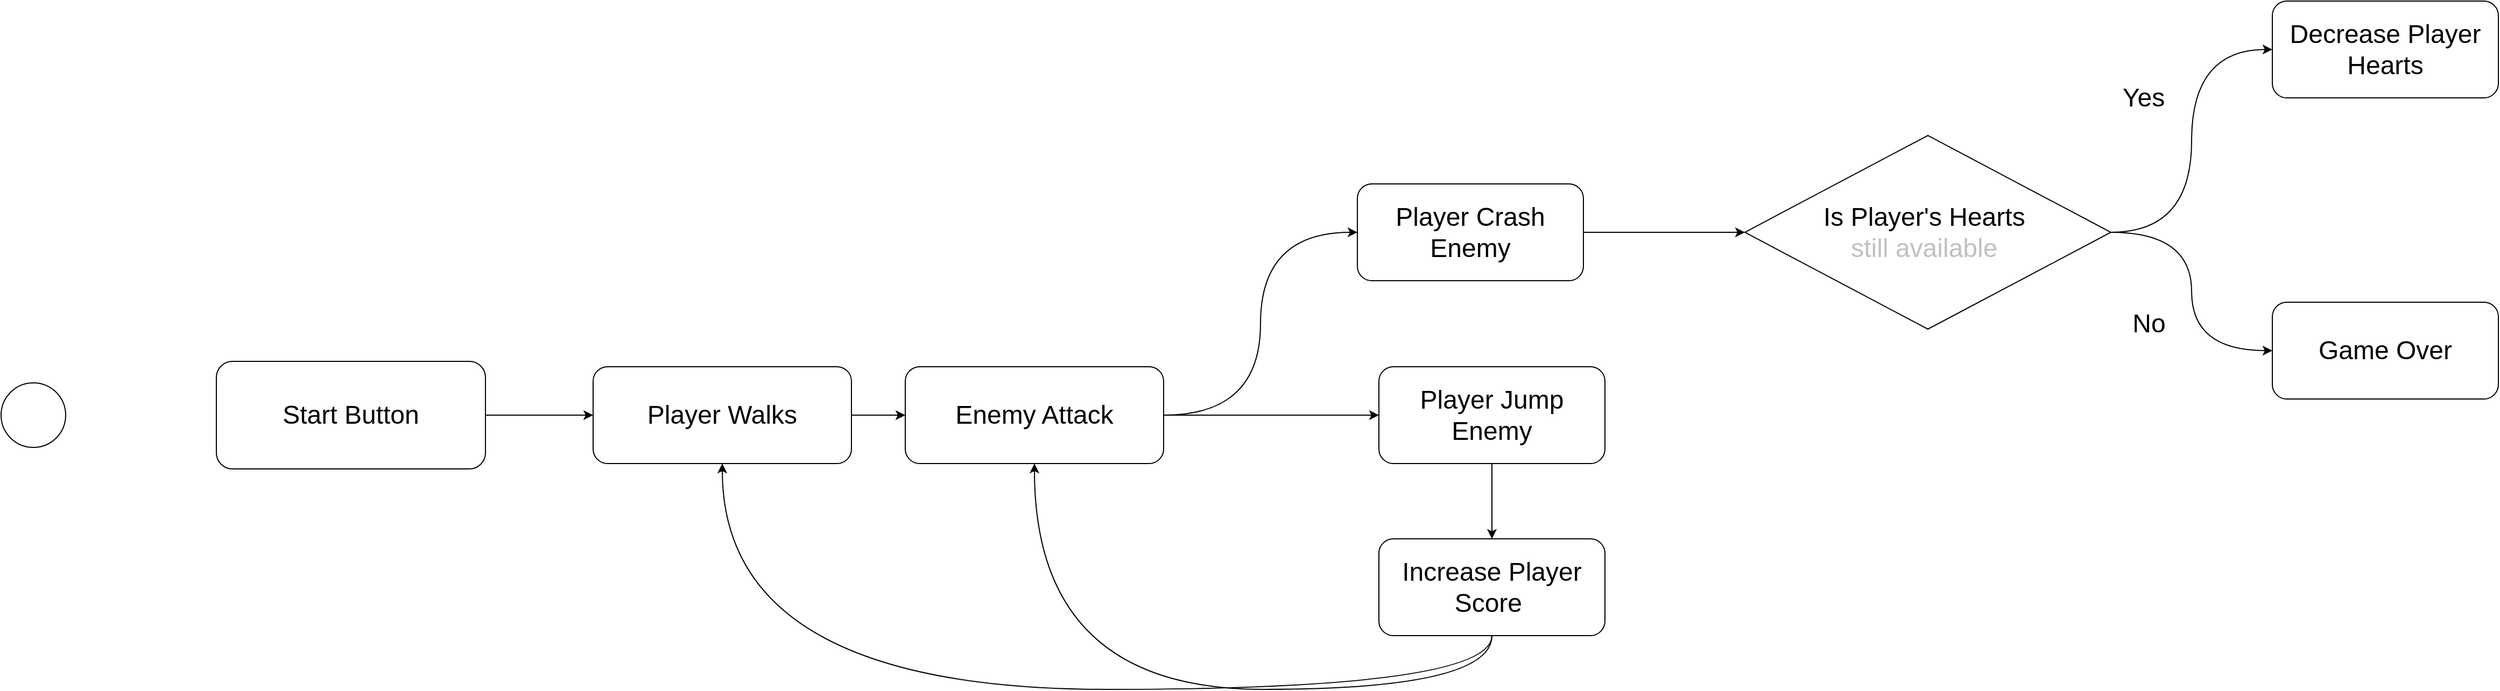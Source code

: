 <mxfile>
    <diagram id="T16PAVgMD9fqnAMJHyoN" name="Page-1">
        <mxGraphModel dx="3320" dy="1900" grid="1" gridSize="10" guides="1" tooltips="1" connect="1" arrows="1" fold="1" page="0" pageScale="1" pageWidth="850" pageHeight="1100" math="0" shadow="0">
            <root>
                <mxCell id="0"/>
                <mxCell id="1" parent="0"/>
                <mxCell id="2" value="" style="ellipse;html=1;" vertex="1" parent="1">
                    <mxGeometry x="-720" y="85" width="60" height="60" as="geometry"/>
                </mxCell>
                <mxCell id="26" style="edgeStyle=orthogonalEdgeStyle;curved=1;html=1;entryX=0;entryY=0.5;entryDx=0;entryDy=0;" edge="1" parent="1" source="11" target="12">
                    <mxGeometry relative="1" as="geometry"/>
                </mxCell>
                <mxCell id="38" style="edgeStyle=orthogonalEdgeStyle;curved=1;html=1;entryX=0;entryY=0.5;entryDx=0;entryDy=0;" edge="1" parent="1" source="11" target="14">
                    <mxGeometry relative="1" as="geometry"/>
                </mxCell>
                <mxCell id="11" value="&lt;font style=&quot;font-size: 24px;&quot;&gt;Enemy Attack&lt;/font&gt;" style="rounded=1;whiteSpace=wrap;html=1;" vertex="1" parent="1">
                    <mxGeometry x="120" y="70" width="240" height="90" as="geometry"/>
                </mxCell>
                <mxCell id="37" style="edgeStyle=orthogonalEdgeStyle;curved=1;html=1;entryX=0;entryY=0.5;entryDx=0;entryDy=0;" edge="1" parent="1" source="12" target="34">
                    <mxGeometry relative="1" as="geometry"/>
                </mxCell>
                <mxCell id="12" value="&lt;font style=&quot;font-size: 24px;&quot;&gt;Player Crash Enemy&lt;/font&gt;" style="rounded=1;whiteSpace=wrap;html=1;" vertex="1" parent="1">
                    <mxGeometry x="540" y="-100" width="210" height="90" as="geometry"/>
                </mxCell>
                <mxCell id="13" value="&lt;span style=&quot;font-size: 24px;&quot;&gt;Decrease Player Hearts&lt;/span&gt;" style="rounded=1;whiteSpace=wrap;html=1;" vertex="1" parent="1">
                    <mxGeometry x="1390" y="-270" width="210" height="90" as="geometry"/>
                </mxCell>
                <mxCell id="39" style="edgeStyle=orthogonalEdgeStyle;curved=1;html=1;entryX=0.5;entryY=0;entryDx=0;entryDy=0;" edge="1" parent="1" source="14" target="15">
                    <mxGeometry relative="1" as="geometry"/>
                </mxCell>
                <mxCell id="14" value="&lt;font style=&quot;font-size: 24px;&quot;&gt;Player Jump Enemy&lt;/font&gt;" style="rounded=1;whiteSpace=wrap;html=1;" vertex="1" parent="1">
                    <mxGeometry x="560" y="70" width="210" height="90" as="geometry"/>
                </mxCell>
                <mxCell id="32" style="edgeStyle=orthogonalEdgeStyle;curved=1;html=1;" edge="1" parent="1" source="15" target="11">
                    <mxGeometry relative="1" as="geometry">
                        <Array as="points">
                            <mxPoint x="665" y="370"/>
                            <mxPoint x="240" y="370"/>
                        </Array>
                    </mxGeometry>
                </mxCell>
                <mxCell id="33" style="edgeStyle=orthogonalEdgeStyle;curved=1;html=1;entryX=0.5;entryY=1;entryDx=0;entryDy=0;" edge="1" parent="1" source="15" target="28">
                    <mxGeometry relative="1" as="geometry">
                        <Array as="points">
                            <mxPoint x="665" y="370"/>
                            <mxPoint x="-50" y="370"/>
                        </Array>
                    </mxGeometry>
                </mxCell>
                <mxCell id="15" value="&lt;span style=&quot;font-size: 24px;&quot;&gt;Increase Player Score&amp;nbsp;&lt;/span&gt;" style="rounded=1;whiteSpace=wrap;html=1;" vertex="1" parent="1">
                    <mxGeometry x="560" y="230" width="210" height="90" as="geometry"/>
                </mxCell>
                <mxCell id="17" value="&lt;span style=&quot;font-size: 24px;&quot;&gt;Game Over&lt;/span&gt;" style="rounded=1;whiteSpace=wrap;html=1;" vertex="1" parent="1">
                    <mxGeometry x="1390" y="10" width="210" height="90" as="geometry"/>
                </mxCell>
                <mxCell id="24" value="&lt;font style=&quot;font-size: 24px;&quot;&gt;Yes&lt;/font&gt;" style="text;html=1;align=center;verticalAlign=middle;resizable=0;points=[];autosize=1;strokeColor=none;fillColor=none;" vertex="1" parent="1">
                    <mxGeometry x="1240" y="-200" width="60" height="40" as="geometry"/>
                </mxCell>
                <mxCell id="25" value="&lt;font style=&quot;font-size: 24px;&quot;&gt;No&lt;/font&gt;" style="text;html=1;align=center;verticalAlign=middle;resizable=0;points=[];autosize=1;strokeColor=none;fillColor=none;" vertex="1" parent="1">
                    <mxGeometry x="1250" y="10" width="50" height="40" as="geometry"/>
                </mxCell>
                <mxCell id="29" style="edgeStyle=orthogonalEdgeStyle;curved=1;html=1;entryX=0;entryY=0.5;entryDx=0;entryDy=0;" edge="1" parent="1" source="28" target="11">
                    <mxGeometry relative="1" as="geometry"/>
                </mxCell>
                <mxCell id="28" value="&lt;font style=&quot;font-size: 24px;&quot;&gt;Player Walks&lt;/font&gt;" style="rounded=1;whiteSpace=wrap;html=1;" vertex="1" parent="1">
                    <mxGeometry x="-170" y="70" width="240" height="90" as="geometry"/>
                </mxCell>
                <mxCell id="35" style="edgeStyle=orthogonalEdgeStyle;curved=1;html=1;entryX=0;entryY=0.5;entryDx=0;entryDy=0;" edge="1" parent="1" source="34" target="13">
                    <mxGeometry relative="1" as="geometry"/>
                </mxCell>
                <mxCell id="36" style="edgeStyle=orthogonalEdgeStyle;curved=1;html=1;" edge="1" parent="1" source="34" target="17">
                    <mxGeometry relative="1" as="geometry"/>
                </mxCell>
                <mxCell id="34" value="&lt;span style=&quot;font-size: 24px;&quot;&gt;&lt;font&gt;Is Player&#39;s Hearts&amp;nbsp;&lt;/font&gt;&lt;/span&gt;&lt;div&gt;&lt;span style=&quot;font-size: 24px; color: rgb(192, 192, 192);&quot;&gt;&lt;font&gt;still available&amp;nbsp;&lt;/font&gt;&lt;/span&gt;&lt;/div&gt;" style="rhombus;whiteSpace=wrap;html=1;" vertex="1" parent="1">
                    <mxGeometry x="900" y="-145" width="340" height="180" as="geometry"/>
                </mxCell>
                <mxCell id="41" style="edgeStyle=orthogonalEdgeStyle;curved=1;html=1;entryX=0;entryY=0.5;entryDx=0;entryDy=0;" edge="1" parent="1" source="40" target="28">
                    <mxGeometry relative="1" as="geometry"/>
                </mxCell>
                <mxCell id="40" value="&lt;font style=&quot;font-size: 24px;&quot;&gt;Start Button&lt;/font&gt;" style="rounded=1;whiteSpace=wrap;html=1;" vertex="1" parent="1">
                    <mxGeometry x="-520" y="65" width="250" height="100" as="geometry"/>
                </mxCell>
            </root>
        </mxGraphModel>
    </diagram>
</mxfile>